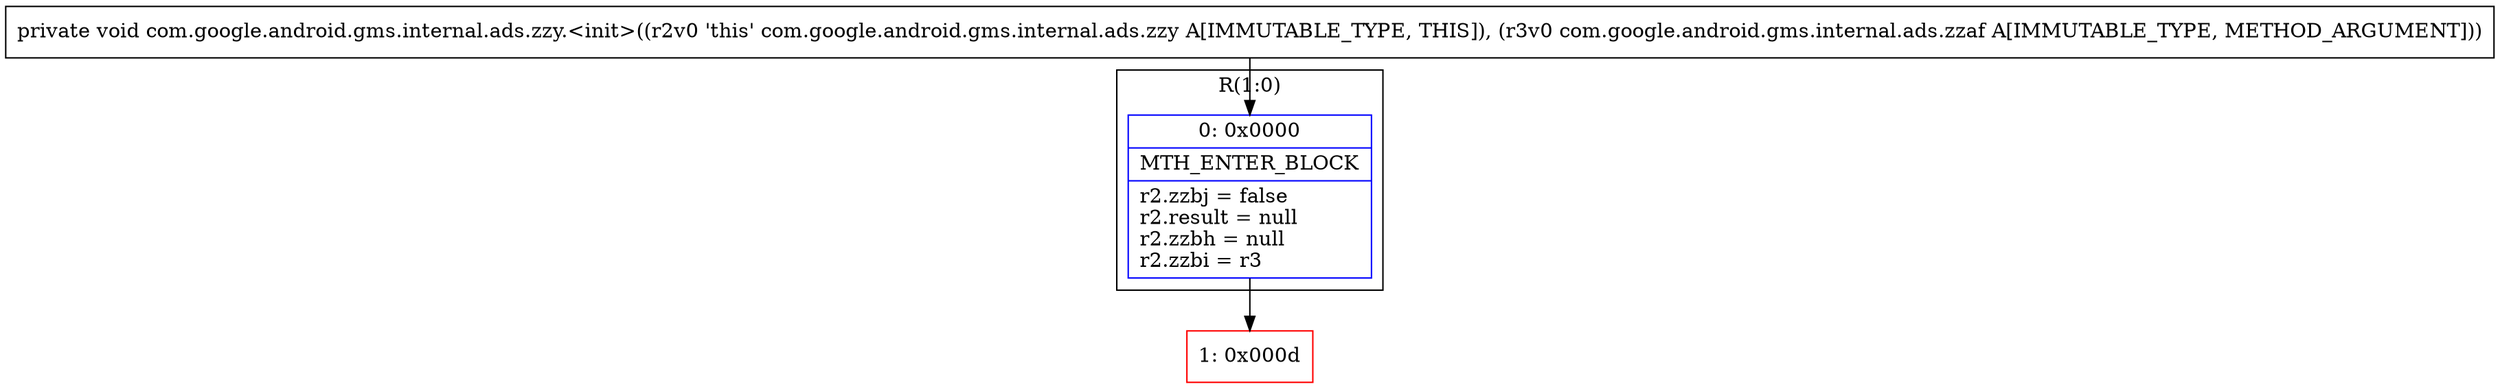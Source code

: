digraph "CFG forcom.google.android.gms.internal.ads.zzy.\<init\>(Lcom\/google\/android\/gms\/internal\/ads\/zzaf;)V" {
subgraph cluster_Region_573802865 {
label = "R(1:0)";
node [shape=record,color=blue];
Node_0 [shape=record,label="{0\:\ 0x0000|MTH_ENTER_BLOCK\l|r2.zzbj = false\lr2.result = null\lr2.zzbh = null\lr2.zzbi = r3\l}"];
}
Node_1 [shape=record,color=red,label="{1\:\ 0x000d}"];
MethodNode[shape=record,label="{private void com.google.android.gms.internal.ads.zzy.\<init\>((r2v0 'this' com.google.android.gms.internal.ads.zzy A[IMMUTABLE_TYPE, THIS]), (r3v0 com.google.android.gms.internal.ads.zzaf A[IMMUTABLE_TYPE, METHOD_ARGUMENT])) }"];
MethodNode -> Node_0;
Node_0 -> Node_1;
}

